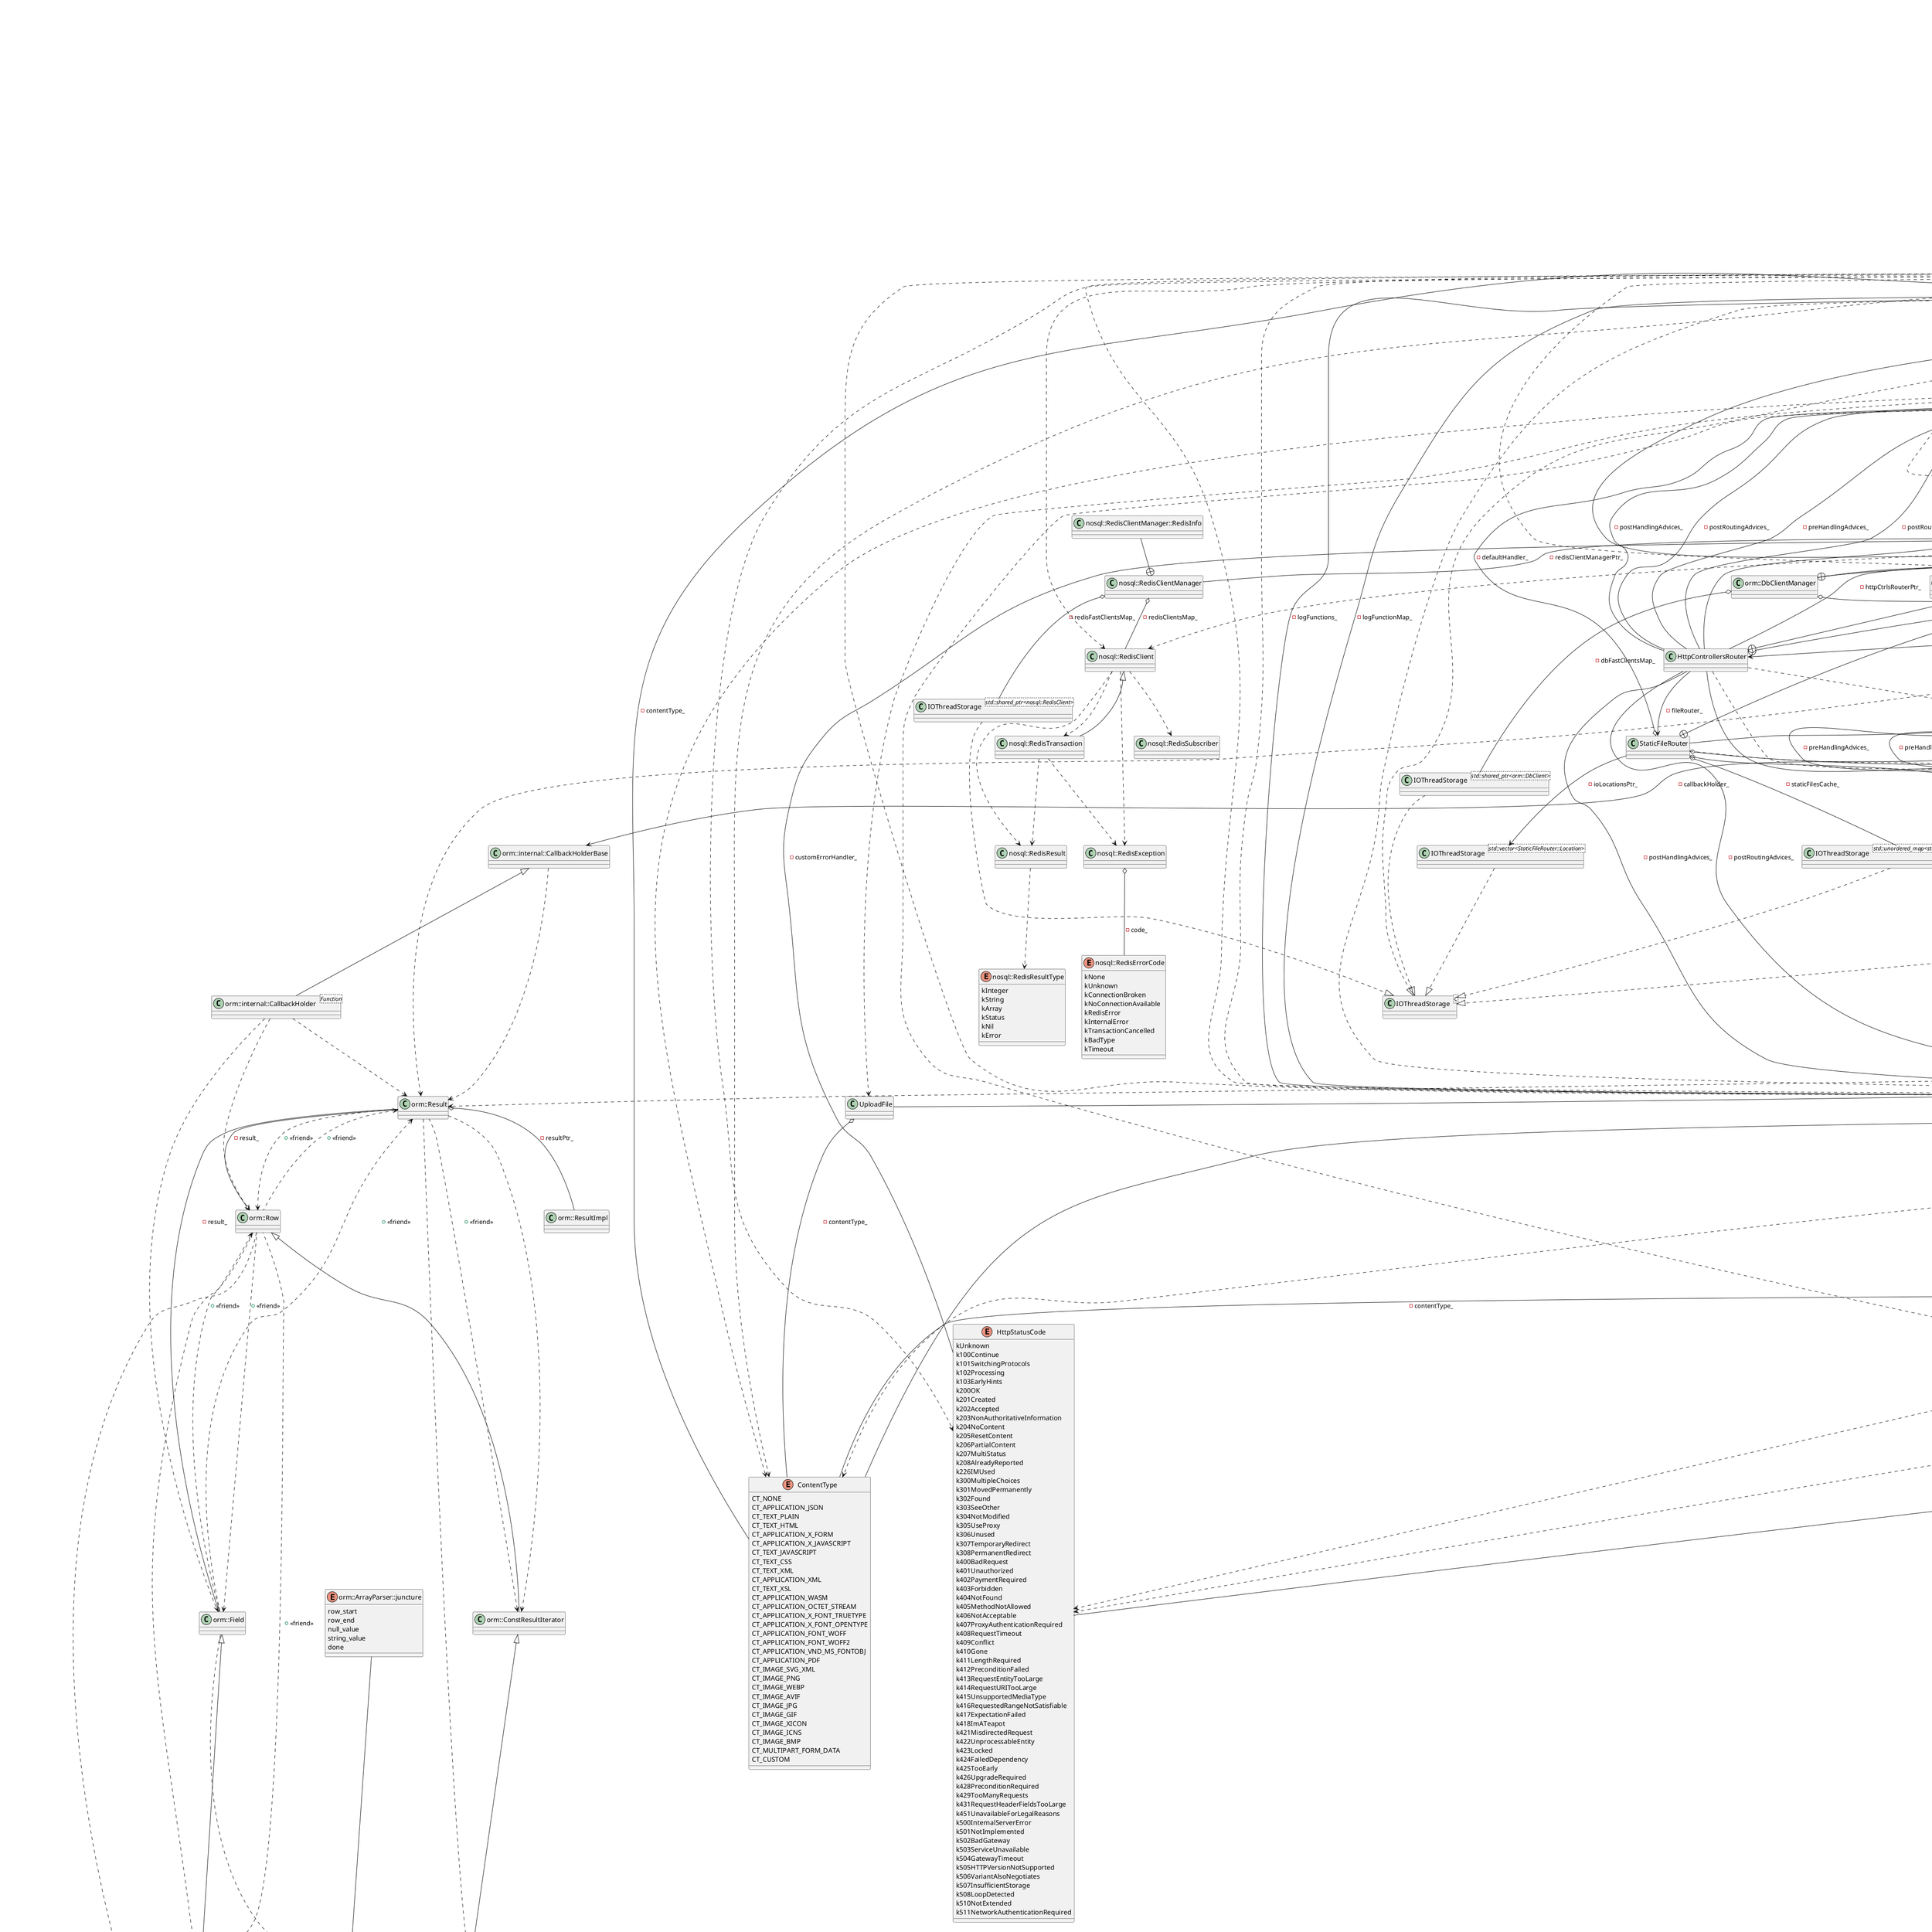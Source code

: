 @startuml
title drogon class hierarchy
class "utils::internal::SafeStringHash" as C_0000202643399852925558
class C_0000202643399852925558 {
__
}
class "utils::Base64CharMap" as C_0000809694871541360801
class C_0000809694871541360801 {
__
}
enum "HttpStatusCode" as C_0002294020846573993468
enum C_0002294020846573993468 {
kUnknown
k100Continue
k101SwitchingProtocols
k102Processing
k103EarlyHints
k200OK
k201Created
k202Accepted
k203NonAuthoritativeInformation
k204NoContent
k205ResetContent
k206PartialContent
k207MultiStatus
k208AlreadyReported
k226IMUsed
k300MultipleChoices
k301MovedPermanently
k302Found
k303SeeOther
k304NotModified
k305UseProxy
k306Unused
k307TemporaryRedirect
k308PermanentRedirect
k400BadRequest
k401Unauthorized
k402PaymentRequired
k403Forbidden
k404NotFound
k405MethodNotAllowed
k406NotAcceptable
k407ProxyAuthenticationRequired
k408RequestTimeout
k409Conflict
k410Gone
k411LengthRequired
k412PreconditionFailed
k413RequestEntityTooLarge
k414RequestURITooLarge
k415UnsupportedMediaType
k416RequestedRangeNotSatisfiable
k417ExpectationFailed
k418ImATeapot
k421MisdirectedRequest
k422UnprocessableEntity
k423Locked
k424FailedDependency
k425TooEarly
k426UpgradeRequired
k428PreconditionRequired
k429TooManyRequests
k431RequestHeaderFieldsTooLarge
k451UnavailableForLegalReasons
k500InternalServerError
k501NotImplemented
k502BadGateway
k503ServiceUnavailable
k504GatewayTimeout
k505HTTPVersionNotSupported
k506VariantAlsoNegotiates
k507InsufficientStorage
k508LoopDetected
k510NotExtended
k511NetworkAuthenticationRequired
}
enum "Version" as C_0000197817700020926822
enum C_0000197817700020926822 {
kUnknown
kHttp10
kHttp11
}
enum "ContentType" as C_0002066557435230642449
enum C_0002066557435230642449 {
CT_NONE
CT_APPLICATION_JSON
CT_TEXT_PLAIN
CT_TEXT_HTML
CT_APPLICATION_X_FORM
CT_APPLICATION_X_JAVASCRIPT
CT_TEXT_JAVASCRIPT
CT_TEXT_CSS
CT_TEXT_XML
CT_APPLICATION_XML
CT_TEXT_XSL
CT_APPLICATION_WASM
CT_APPLICATION_OCTET_STREAM
CT_APPLICATION_X_FONT_TRUETYPE
CT_APPLICATION_X_FONT_OPENTYPE
CT_APPLICATION_FONT_WOFF
CT_APPLICATION_FONT_WOFF2
CT_APPLICATION_VND_MS_FONTOBJ
CT_APPLICATION_PDF
CT_IMAGE_SVG_XML
CT_IMAGE_PNG
CT_IMAGE_WEBP
CT_IMAGE_AVIF
CT_IMAGE_JPG
CT_IMAGE_GIF
CT_IMAGE_XICON
CT_IMAGE_ICNS
CT_IMAGE_BMP
CT_MULTIPART_FORM_DATA
CT_CUSTOM
}
enum "FileType" as C_0000046087860677639494
enum C_0000046087860677639494 {
FT_UNKNOWN
FT_CUSTOM
FT_DOCUMENT
FT_ARCHIVE
FT_AUDIO
FT_MEDIA
FT_IMAGE
}
enum "HttpMethod" as C_0002297089588192879184
enum C_0002297089588192879184 {
Get
Post
Head
Put
Delete
Options
Patch
Invalid
}
enum "ReqResult" as C_0002149760671946388471
enum C_0002149760671946388471 {
Ok
BadResponse
NetworkFailure
BadServerAddress
Timeout
HandshakeError
InvalidCertificate
EncryptionFailure
}
enum "WebSocketMessageType" as C_0001493037087324526865
enum C_0001493037087324526865 {
Text
Binary
Ping
Pong
Close
Unknown
}
class "HttpMessageBody" as C_0001754708542321847598
class C_0001754708542321847598 {
__
}
enum "HttpMessageBody::BodyType" as C_0000605428589634827505
enum C_0000605428589634827505 {
kNone
kString
kStringView
}
class "HttpMessageStringBody" as C_0001277789552022385231
class C_0001277789552022385231 {
__
}
class "HttpMessageStringViewBody" as C_0002060394961817502911
class C_0002060394961817502911 {
__
}
class "DrClassMap" as C_0000226157856975215688
class C_0000226157856975215688 {
__
}
class "Cookie" as C_0000629720874538387081
class C_0000629720874538387081 {
__
}
enum "Cookie::SameSite" as C_0002106053951744410615
enum C_0002106053951744410615 {
kNull
kLax
kStrict
kNone
}
class "HttpViewData" as C_0001371109155471867910
class C_0001371109155471867910 {
__
}
class "HttpResponse" as C_0001901795027020512498
class C_0001901795027020512498 {
__
}
class "HttpResponseImpl" as C_0000381476730916804538
class C_0000381476730916804538 {
__
}
class "CallbackEntry" as C_0000090521162796328593
class C_0000090521162796328593 {
__
}
class "CacheMap<T1,T2>" as C_0001718377259596257071
class C_0001718377259596257071 {
__
}
class "CacheMap::MapValue" as C_0001562390711784535865
class C_0001562390711784535865 {
__
}
class "CacheMap::ControlBlock" as C_0002252073953150628835
class C_0002252073953150628835 {
__
}
class "DrObjectBase" as C_0000948678946378292650
class C_0000948678946378292650 {
__
}
class "DrObject<T>" as C_0000928351319055387329
class C_0000928351319055387329 {
__
}
class "DrObject::DrAllocator" as C_0001402579818599776926
class C_0001402579818599776926 {
__
}
class "Session" as C_0001154883658290103158
class C_0001154883658290103158 {
__
}
class "Attributes" as C_0000856886442257969515
class C_0000856886442257969515 {
__
}
class "UploadFile" as C_0001615461992216996730
class C_0001615461992216996730 {
__
}
class "HttpRequest" as C_0001190870941872623442
class C_0001190870941872623442 {
__
}
class "HttpFilterBase" as C_0001287349830889935744
class C_0001287349830889935744 {
__
}
class "HttpFilter<T,_Bool AutoCreation=true>" as C_0001423317784030907931
class C_0001423317784030907931 {
__
}
class "HttpFile" as C_0001523417402752130926
class C_0001523417402752130926 {
__
}
class "MultiPartParser" as C_0001601606743768578298
class C_0001601606743768578298 {
__
}
class "DrTemplateBase" as C_0000286555068366301766
class C_0000286555068366301766 {
__
}
class "DrTemplate<T>" as C_0000730908334399288167
class C_0000730908334399288167 {
__
}
class "NotFound" as C_0001702311134469454529
class C_0001702311134469454529 {
__
}
enum "PluginStatus" as C_0002179084495633963903
enum C_0002179084495633963903 {
None
Initializing
Initialized
}
class "PluginBase" as C_0001766132705992294525
class C_0001766132705992294525 {
__
}
class "IsPlugin<T>" as C_0000757665531058320208
class C_0000757665531058320208 {
__
}
class "Plugin<T>" as C_0000090245984191403772
class C_0000090245984191403772 {
__
}
class "orm::DrogonDbException" as C_0000490701912571951483
class C_0000490701912571951483 {
__
}
class "orm::Failure" as C_0000456369170220033535
class C_0000456369170220033535 {
__
}
class "orm::BrokenConnection" as C_0001376443961393314631
class C_0001376443961393314631 {
__
}
class "orm::SqlError" as C_0000110094149694428433
class C_0000110094149694428433 {
__
}
class "orm::InDoubtError" as C_0001329812002507284968
class C_0001329812002507284968 {
__
}
class "orm::TransactionRollback" as C_0001914524283162894475
class C_0001914524283162894475 {
__
}
class "orm::SerializationFailure" as C_0001257602633022102086
class C_0001257602633022102086 {
__
}
class "orm::StatementCompletionUnknown" as C_0000994616565579621556
class C_0000994616565579621556 {
__
}
class "orm::DeadlockDetected" as C_0001888794958766654274
class C_0001888794958766654274 {
__
}
class "orm::InternalError" as C_0002261831672566029641
class C_0002261831672566029641 {
__
}
class "orm::TimeoutError" as C_0002302674545447868988
class C_0002302674545447868988 {
__
}
class "orm::UsageError" as C_0000254083566728914352
class C_0000254083566728914352 {
__
}
class "orm::ArgumentError" as C_0000916768331014483169
class C_0000916768331014483169 {
__
}
class "orm::ConversionError" as C_0001845087573322512354
class C_0001845087573322512354 {
__
}
class "orm::RangeError" as C_0001211430318191908949
class C_0001211430318191908949 {
__
}
class "orm::UnexpectedRows" as C_0000875683457816288818
class C_0000875683457816288818 {
__
}
class "orm::FeatureNotSupported" as C_0000303146722636107252
class C_0000303146722636107252 {
__
}
class "orm::DataException" as C_0000450066591467892548
class C_0000450066591467892548 {
__
}
class "orm::IntegrityConstraintViolation" as C_0000183985701049491110
class C_0000183985701049491110 {
__
}
class "orm::RestrictViolation" as C_0001486865965422908195
class C_0001486865965422908195 {
__
}
class "orm::NotNullViolation" as C_0001815296255384798414
class C_0001815296255384798414 {
__
}
class "orm::ForeignKeyViolation" as C_0000507707051843650703
class C_0000507707051843650703 {
__
}
class "orm::UniqueViolation" as C_0002008857915781258230
class C_0002008857915781258230 {
__
}
class "orm::CheckViolation" as C_0001924239052726442346
class C_0001924239052726442346 {
__
}
class "orm::InvalidCursorState" as C_0001566428556455139836
class C_0001566428556455139836 {
__
}
class "orm::InvalidSqlStatementName" as C_0000759062901150113307
class C_0000759062901150113307 {
__
}
class "orm::InvalidCursorName" as C_0001606121618321444316
class C_0001606121618321444316 {
__
}
class "orm::SyntaxError" as C_0000259099048957574831
class C_0000259099048957574831 {
__
}
class "orm::UndefinedColumn" as C_0001273053679516529581
class C_0001273053679516529581 {
__
}
class "orm::UndefinedFunction" as C_0000175001950433608832
class C_0000175001950433608832 {
__
}
class "orm::UndefinedTable" as C_0000506640526327418335
class C_0000506640526327418335 {
__
}
class "orm::InsufficientPrivilege" as C_0000615127120924718627
class C_0000615127120924718627 {
__
}
class "orm::InsufficientResources" as C_0002116496948881352812
class C_0002116496948881352812 {
__
}
class "orm::DiskFull" as C_0001472863203085702367
class C_0001472863203085702367 {
__
}
class "orm::OutOfMemory" as C_0000590086373805922620
class C_0000590086373805922620 {
__
}
class "orm::TooManyConnections" as C_0001565267492265102292
class C_0001565267492265102292 {
__
}
class "orm::ArrayParser" as C_0001031019763544911241
class C_0001031019763544911241 {
__
}
enum "orm::ArrayParser::juncture" as C_0000083418169140719751
enum C_0000083418169140719751 {
row_start
row_end
null_value
string_value
done
}
enum "orm::SqlStatus" as C_0000864614178541128980
enum C_0000864614178541128980 {
Ok
End
}
class "orm::Result" as C_0001879694154331038123
class C_0001879694154331038123 {
__
}
class "orm::Row" as C_0001497249381223800335
class C_0001497249381223800335 {
__
}
class "orm::Field" as C_0000384421613627818213
class C_0000384421613627818213 {
__
}
class "orm::ConstResultIterator" as C_0000759497631999745177
class C_0000759497631999745177 {
__
}
class "orm::ConstReverseResultIterator" as C_0001683013422590829842
class C_0001683013422590829842 {
__
}
class "orm::ConstRowIterator" as C_0001908145275863799607
class C_0001908145275863799607 {
__
}
class "orm::ConstReverseRowIterator" as C_0000154149308819588584
class C_0000154149308819588584 {
__
}
class "orm::DefaultValue" as C_0001242350316431051799
class C_0001242350316431051799 {
__
}
enum "orm::internal::FieldType" as C_0001803163228504873872
enum C_0001803163228504873872 {
MySqlTiny
MySqlShort
MySqlLong
MySqlLongLong
MySqlNull
MySqlString
DrogonDefaultValue
}
class "orm::internal::FunctionTraits<void()>" as C_0000146628460416083994
class C_0000146628460416083994 {
__
}
class "orm::internal::FunctionTraits<Function>" as C_0001957603977180218076
class C_0001957603977180218076 {
__
}
class "orm::internal::FunctionTraits<ReturnType (ClassType::*)(Arguments...)>" as C_0001417883023260479158
class C_0001417883023260479158 {
__
}
class "orm::internal::FunctionTraits<void(orm::Result const&)>" as C_0001112998707627207475
class C_0001112998707627207475 {
__
}
class "orm::internal::FunctionTraits<void(orm::DrogonDbException const&)>" as C_0001947250101248957979
class C_0001947250101248957979 {
__
}
class "orm::internal::FunctionTraits<void(std::__exception_ptr::exception_ptr const&)>" as C_0001930154132834397239
class C_0001930154132834397239 {
__
}
class "orm::internal::FunctionTraits<ReturnType(bool,Arguments...)>" as C_0000862466988325665286
class C_0000862466988325665286 {
__
}
class "orm::internal::FunctionTraits<ReturnType(Arguments...)>" as C_0000806255799853800542
class C_0000806255799853800542 {
__
}
class "orm::internal::VectorTypeTraits<T>" as C_0000786554807114980109
class C_0000786554807114980109 {
__
}
class "orm::internal::VectorTypeTraits<std::vector<std::shared_ptr<T>>>" as C_0001460775332596429924
class C_0001460775332596429924 {
__
}
class "orm::internal::VectorTypeTraits<std::string>" as C_0001028932301327099173
class C_0001028932301327099173 {
__
}
class "orm::internal::CallbackArgTypeTraits<T>" as C_0001591051183953441591
class C_0001591051183953441591 {
__
}
class "orm::internal::CallbackArgTypeTraits<T *>" as C_0000843017854924881578
class C_0000843017854924881578 {
__
}
class "orm::internal::CallbackArgTypeTraits<T &>" as C_0001623635363292769104
class C_0001623635363292769104 {
__
}
class "orm::internal::CallbackArgTypeTraits<T &&>" as C_0000449587150521759061
class C_0000449587150521759061 {
__
}
class "orm::internal::CallbackArgTypeTraits<T const&>" as C_0000278228954094649360
class C_0000278228954094649360 {
__
}
class "orm::internal::CallbackHolderBase" as C_0000811563132313094349
class C_0000811563132313094349 {
__
}
class "orm::internal::CallbackHolder<Function>" as C_0001889359869870982877
class C_0001889359869870982877 {
__
}
class "orm::internal::SqlBinder" as C_0000468897011034681203
class C_0000468897011034681203 {
__
}
class "orm::internal::FunctionTraits<typename>" as C_0000358850982794463344
class C_0000358850982794463344 {
__
}
enum "orm::ClientType" as C_0002190783142543069125
enum C_0002190783142543069125 {
PostgreSQL
Mysql
Sqlite3
}
enum "orm::Sqlite3Type" as C_0001301027004849434510
enum C_0001301027004849434510 {
Sqlite3TypeChar
Sqlite3TypeShort
Sqlite3TypeInt
Sqlite3TypeInt64
Sqlite3TypeDouble
Sqlite3TypeText
Sqlite3TypeBlob
Sqlite3TypeNull
}
enum "orm::Mode" as C_0001225333086930819835
enum C_0001225333086930819835 {
NonBlocking
Blocking
}
class "orm::DbClient" as C_0000471532526581045605
class C_0000471532526581045605 {
__
}
class "orm::Transaction" as C_0000456939794030293158
class C_0000456939794030293158 {
__
}
class "orm::DbClientManager" as C_0001649523481404497031
class C_0001649523481404497031 {
__
}
class "orm::ResultImpl" as C_0001955893625886337927
class C_0001955893625886337927 {
__
}
class "orm::DbClientManager::DbInfo" as C_0001683999535943826556
class C_0001683999535943826556 {
__
}
enum "nosql::RedisResultType" as C_0000236628666458416603
enum C_0000236628666458416603 {
kInteger
kString
kArray
kStatus
kNil
kError
}
class "nosql::RedisResult" as C_0000050005081244291018
class C_0000050005081244291018 {
__
}
enum "nosql::RedisErrorCode" as C_0001312001361169551649
enum C_0001312001361169551649 {
kNone
kUnknown
kConnectionBroken
kNoConnectionAvailable
kRedisError
kInternalError
kTransactionCancelled
kBadType
kTimeout
}
class "nosql::RedisException" as C_0000559300651359055504
class C_0000559300651359055504 {
__
}
class "nosql::RedisSubscriber" as C_0001107547161573581594
class C_0001107547161573581594 {
__
}
class "nosql::RedisClient" as C_0001883779199158262454
class C_0001883779199158262454 {
__
}
class "nosql::RedisTransaction" as C_0000602502027937678388
class C_0000602502027937678388 {
__
}
class "nosql::RedisClientManager" as C_0001774738376105557712
class C_0001774738376105557712 {
__
}
class "nosql::RedisClientManager::RedisInfo" as C_0000611188511917421263
class C_0000611188511917421263 {
__
}
class "HttpAppFramework" as C_0000562806535167206749
class C_0000562806535167206749 {
__
}
class "InitBeforeMainFunction" as C_0000020484508416173121
class C_0000020484508416173121 {
__
}
class "HttpAppFrameworkImpl" as C_0001004757924792929683
class C_0001004757924792929683 {
__
}
class "IOThreadStorage<C>" as C_0002158017326150546890
class C_0002158017326150546890 {
__
}
class "HttpSimpleControllerBase" as C_0000128620413217137181
class C_0000128620413217137181 {
__
}
class "PluginsManager" as C_0000335650429468284846
class C_0000335650429468284846 {
__
}
class "StaticFileRouter" as C_0000353826227210189722
class C_0000353826227210189722 {
__
}
class "HttpFileImpl" as C_0000430861576536820587
class C_0000430861576536820587 {
__
}
class "ListenerManager" as C_0000608763234271505368
class C_0000608763234271505368 {
__
}
class "WebsocketControllersRouter" as C_0000951993459401033861
class C_0000951993459401033861 {
__
}
class "HttpRequestImpl" as C_0001077445029966790851
class C_0001077445029966790851 {
__
}
class "HttpServer" as C_0001484050858330124819
class C_0001484050858330124819 {
__
}
class "WebSocketControllerBase" as C_0001615046545627727628
class C_0001615046545627727628 {
__
}
class "HttpControllersRouter" as C_0001615151661652650598
class C_0001615151661652650598 {
__
}
class "SessionManager" as C_0001631916368591596960
class C_0001631916368591596960 {
__
}
class "HttpRequestParser" as C_0001720364280583232565
class C_0001720364280583232565 {
__
}
class "WebSocketConnectionImpl" as C_0001836657483865143021
class C_0001836657483865143021 {
__
}
class "HttpControllerBase" as C_0001847958496230053998
class C_0001847958496230053998 {
__
}
class "SharedLibManager" as C_0001894840575198633229
class C_0001894840575198633229 {
__
}
class "HttpSimpleControllersRouter" as C_0001970446989037272555
class C_0001970446989037272555 {
__
}
enum "RateLimiterType" as C_0000569988673377409314
enum C_0000569988673377409314 {
kFixedWindow
kSlidingWindow
kTokenBucket
}
class "RateLimiter" as C_0001683570349320951376
class C_0001683570349320951376 {
__
}
class "SafeRateLimiter" as C_0000793312537672635337
class C_0000793312537672635337 {
__
}
class "TokenBucketRateLimiter" as C_0001852668886837659991
class C_0001852668886837659991 {
__
}
class "CacheMap<std::string,char>" as C_0002089220607717350710
class C_0002089220607717350710 {
__
}
class "IOThreadStorage<std::unique_ptr<CacheMap<std::string,char>>>" as C_0001314571613852665946
class C_0001314571613852665946 {
__
}
class "IOThreadStorage<std::unordered_map<std::string,std::shared_ptr<HttpResponse>>>" as C_0002042351670502806168
class C_0002042351670502806168 {
__
}
class "IOThreadStorage<std::vector<StaticFileRouter::Location>>" as C_0001088808863620520423
class C_0001088808863620520423 {
__
}
class "StaticFileRouter::Location" as C_0000956383041522651290
class C_0000956383041522651290 {
__
}
class "CacheFile" as C_0001602196388412231876
class C_0001602196388412231876 {
__
}
enum "StreamDecompressStatus" as C_0000163356329807892547
enum C_0000163356329807892547 {
TooLarge
DecompressError
NotSupported
Ok
}
class "FileRange" as C_0001172907301280190169
class C_0001172907301280190169 {
__
}
enum "FileRangeParseResult" as C_0000148446921052747184
enum C_0000148446921052747184 {
InvalidRange
NotSatisfiable
SinglePart
MultiPart
}
class "HttpClient" as C_0000193386755456182691
class C_0000193386755456182691 {
__
}
class "HttpController<T,_Bool AutoCreation=true>" as C_0000022864597420834899
class C_0000022864597420834899 {
__
}
class "HttpController::methodRegistrator" as C_0001675203611479878587
class C_0001675203611479878587 {
__
}
class "HttpSimpleController<T,_Bool AutoCreation=true>" as C_0000230834042887687668
class C_0000230834042887687668 {
__
}
class "HttpSimpleController::pathRegistrator" as C_0000168773656179042750
class C_0000168773656179042750 {
__
}
class "plugin::SecureSSLRedirector" as C_0000220070499246235988
class C_0000220070499246235988 {
__
}
class "plugin::AccessLogger" as C_0000244520623122674747
class C_0000244520623122674747 {
__
}
class "plugin::RealIpResolver" as C_0000941513324950733499
class C_0000941513324950733499 {
__
}
class "plugin::RealIpResolver::CIDR" as C_0000448641385731278432
class C_0000448641385731278432 {
__
}
class "plugin::Hodor" as C_0001660283423325560228
class C_0001660283423325560228 {
__
}
class "plugin::Hodor::LimitStrategy" as C_0002289629782712496672
class C_0002289629782712496672 {
__
}
class "plugin::SlashRemover" as C_0000910442786123013135
class C_0000910442786123013135 {
__
}
class "plugin::GlobalFilters" as C_0001987479517215170784
class C_0001987479517215170784 {
__
}
class "plugin::PromExporter" as C_0000615328135288032352
class C_0000615328135288032352 {
__
}
class "plugin::Redirector" as C_0001575575599380275136
class C_0001575575599380275136 {
__
}
class "CacheMap<std::string,std::shared_ptr<RateLimiter>>" as C_0001149590644407197090
class C_0001149590644407197090 {
__
}
class "monitoring::Registry" as C_0000398192142757838433
class C_0000398192142757838433 {
__
}
class "monitoring::Sample" as C_0001516213699353068973
class C_0001516213699353068973 {
__
}
class "monitoring::Metric" as C_0000820904353444905013
class C_0000820904353444905013 {
__
}
class "monitoring::SamplesGroup" as C_0000921363766012593927
class C_0000921363766012593927 {
__
}
class "monitoring::CollectorBase" as C_0000000909743067368613
class C_0000000909743067368613 {
__
}
class "monitoring::Collector<T>" as C_0001448912657978363129
class C_0001448912657978363129 {
__
}
class "monitoring::Histogram" as C_0000015061725914525334
class C_0000015061725914525334 {
__
}
class "monitoring::Histogram::TimeBucket" as C_0001490859132276194845
class C_0001490859132276194845 {
__
}
class "monitoring::Counter" as C_0001474846785118134422
class C_0001474846785118134422 {
__
}
class "monitoring::Gauge" as C_0002003668038205532875
class C_0002003668038205532875 {
__
}
class "IntranetIpFilter" as C_0001135131880391382868
class C_0001135131880391382868 {
__
}
class "LocalHostFilter" as C_0001201580713638217777
class C_0001201580713638217777 {
__
}
class "HttpFileUploadRequest" as C_0001858718572891983498
class C_0001858718572891983498 {
__
}
enum "HttpRequestParser::HttpRequestParseStatus" as C_0002109502964953613273
enum C_0002109502964953613273 {
kExpectMethod
kExpectRequestLine
kExpectHeaders
kExpectBody
kExpectChunkLen
kExpectChunkBody
kExpectLastEmptyChunk
kGotAll
}
class "IOThreadStorage<std::shared_ptr<HttpResponse>>" as C_0000711739037540363664
class C_0000711739037540363664 {
__
}
class "HttpControllersRouter::CtrlBinder" as C_0001713808242298244995
class C_0001713808242298244995 {
__
}
class "HttpControllersRouter::HttpControllerRouterItem" as C_0000309843102008602296
class C_0000309843102008602296 {
__
}
class "CacheMap<std::string,std::shared_ptr<Session>>" as C_0000265559757505396166
class C_0000265559757505396166 {
__
}
class "FixedWindowRateLimiter" as C_0001720993327917963721
class C_0001720993327917963721 {
__
}
class "SlidingWindowRateLimiter" as C_0001885782635672739197
class C_0001885782635672739197 {
__
}
enum "CloseCode" as C_0000861956644728290368
enum C_0000861956644728290368 {
kNormalClosure
kEndpointGone
kProtocolError
kInvalidMessage
kNone
kAbnormally
kWrongMessageContent
kViolation
kMessageTooBig
kNeedMoreExtensions
kUnexpectedCondition
kTLSFailed
}
class "WebSocketConnection" as C_0001703545934693630165
class C_0001703545934693630165 {
__
}
class "WebSocketClient" as C_0000082344787903276426
class C_0000082344787903276426 {
__
}
class "WebSocketClientImpl" as C_0001480640962659994258
class C_0001480640962659994258 {
__
}
class "HttpResponseParser" as C_0000280643349295394173
class C_0000280643349295394173 {
__
}
enum "HttpResponseParser::HttpResponseParseStatus" as C_0001507324705318899831
enum C_0001507324705318899831 {
kExpectResponseLine
kExpectHeaders
kExpectBody
kExpectChunkLen
kExpectChunkBody
kExpectLastEmptyChunk
kExpectClose
kGotAll
}
class "WebSocketMessageParser" as C_0001454627024293785596
class C_0001454627024293785596 {
__
}
class "ConfigAdapter" as C_0001248771358067691616
class C_0001248771358067691616 {
__
}
class "ConfigAdapterManager" as C_0001353955529874701856
class C_0001353955529874701856 {
__
}
class "JsonConfigAdapter" as C_0001494869777221246521
class C_0001494869777221246521 {
__
}
class "YamlConfigAdapter" as C_0000919611083123288933
class C_0000919611083123288933 {
__
}
class "WebsocketControllersRouter::CtrlBinder" as C_0000122138011985869741
class C_0000122138011985869741 {
__
}
class "WebsocketControllersRouter::WebSocketControllerRouterItem" as C_0002192270870067768196
class C_0002192270870067768196 {
__
}
class "WebSocketController<T,_Bool AutoCreation=true>" as C_0001306947998463000992
class C_0001306947998463000992 {
__
}
class "WebSocketController::pathRegistrator" as C_0000532018289313791350
class C_0000532018289313791350 {
__
}
class "IOThreadStorage<std::shared_ptr<nosql::RedisClient>>" as C_0002290647563351137987
class C_0002290647563351137987 {
__
}
class "SharedLibManager::DLStat" as C_0000912393489712100848
class C_0000912393489712100848 {
__
}
class "ConfigLoader" as C_0001501409930325618238
class C_0001501409930325618238 {
__
}
class "IOThreadStorage<std::shared_ptr<orm::DbClient>>" as C_0000607020710647024835
class C_0000607020710647024835 {
__
}
class "HttpClientImpl" as C_0000566347777129574936
class C_0000566347777129574936 {
__
}
class "HttpSimpleControllersRouter::CtrlBinder" as C_0002131510168062055055
class C_0002131510168062055055 {
__
}
class "HttpSimpleControllersRouter::SimpleControllerRouterItem" as C_0000869536699651170580
class C_0000869536699651170580 {
__
}
class "ListenerManager::ListenerInfo" as C_0001204645190044863835
class C_0001204645190044863835 {
__
}
class "DrogonFileLocker" as C_0000181996994286112818
class C_0000181996994286112818 {
__
}
class "TaskTimeoutFlag" as C_0001532938012186904630
class C_0001532938012186904630 {
__
}
C_0000605428589634827505 --+ C_0001754708542321847598
C_0001754708542321847598 <|-- C_0001277789552022385231
C_0001754708542321847598 <|-- C_0002060394961817502911
C_0000226157856975215688 ..> C_0000948678946378292650
C_0002106053951744410615 --+ C_0000629720874538387081
C_0001901795027020512498 ..> C_0002294020846573993468
C_0001901795027020512498 ..> C_0000197817700020926822
C_0001901795027020512498 ..> C_0002066557435230642449
C_0001901795027020512498 ..> C_0000202643399852925558
C_0001901795027020512498 ..> C_0000629720874538387081
C_0001901795027020512498 ..> C_0001371109155471867910
C_0000381476730916804538 o-- C_0000202643399852925558 : -headers_
C_0000381476730916804538 o-- C_0000629720874538387081 : -cookies_
C_0000381476730916804538 o-- C_0002294020846573993468 : -statusCode_
C_0000381476730916804538 o-- C_0000197817700020926822 : -version_
C_0000381476730916804538 --> C_0001754708542321847598 : -bodyPtr_
C_0000381476730916804538 o-- C_0002066557435230642449 : -contentType_
C_0000381476730916804538 <.. C_0000280643349295394173 : +<<friend>>
C_0001901795027020512498 <|-- C_0000381476730916804538
C_0001718377259596257071 o-- C_0000090521162796328593 : -wheels_
C_0001562390711784535865 --+ C_0001718377259596257071
C_0001562390711784535865 o-- C_0000090521162796328593 : +weakEntryPtr_
C_0002252073953150628835 --+ C_0001718377259596257071
C_0000948678946378292650 <|-- C_0000928351319055387329
C_0001402579818599776926 --+ C_0000928351319055387329
C_0001154883658290103158 <.. C_0001004757924792929683 : +<<friend>>
C_0001154883658290103158 <.. C_0001631916368591596960 : +<<friend>>
C_0001615461992216996730 o-- C_0002066557435230642449 : -contentType_
C_0001190870941872623442 ..> C_0002297089588192879184
C_0001190870941872623442 ..> C_0000202643399852925558
C_0001190870941872623442 ..> C_0000197817700020926822
C_0001190870941872623442 ..> C_0001154883658290103158
C_0001190870941872623442 ..> C_0000856886442257969515
C_0001190870941872623442 ..> C_0002066557435230642449
C_0001190870941872623442 ..> C_0001615461992216996730
C_0001287349830889935744 ..> C_0001190870941872623442
C_0001287349830889935744 ..> C_0001901795027020512498
C_0000948678946378292650 <|-- C_0001287349830889935744
C_0000928351319055387329 <|-- C_0001423317784030907931
C_0001287349830889935744 <|-- C_0001423317784030907931
C_0001523417402752130926 ..> C_0000046087860677639494
C_0001523417402752130926 ..> C_0002066557435230642449
C_0001523417402752130926 --> C_0000430861576536820587 : -implPtr_
C_0001601606743768578298 o-- C_0001523417402752130926 : #files_
C_0001601606743768578298 o-- C_0001190870941872623442 : #requestPtr_
C_0000286555068366301766 ..> C_0001371109155471867910
C_0000948678946378292650 <|-- C_0000286555068366301766
C_0000928351319055387329 <|-- C_0000730908334399288167
C_0000286555068366301766 <|-- C_0000730908334399288167
C_0001702311134469454529 ..> C_0001371109155471867910
C_0001766132705992294525 o-- C_0002179084495633963903 : -status_
C_0001766132705992294525 --> C_0001766132705992294525 : -dependencies_
C_0001766132705992294525 --> C_0001766132705992294525 : -initializedCallback_
C_0001766132705992294525 <.. C_0000335650429468284846 : +<<friend>>
C_0000948678946378292650 <|-- C_0001766132705992294525
C_0000757665531058320208 ..> C_0001766132705992294525
C_0001766132705992294525 <|-- C_0000090245984191403772
C_0000928351319055387329 <|-- C_0000090245984191403772
C_0000490701912571951483 <|-- C_0000456369170220033535
C_0000456369170220033535 <|-- C_0001376443961393314631
C_0000456369170220033535 <|-- C_0000110094149694428433
C_0000456369170220033535 <|-- C_0001329812002507284968
C_0000456369170220033535 <|-- C_0001914524283162894475
C_0001914524283162894475 <|-- C_0001257602633022102086
C_0001914524283162894475 <|-- C_0000994616565579621556
C_0001914524283162894475 <|-- C_0001888794958766654274
C_0000490701912571951483 <|-- C_0002261831672566029641
C_0000490701912571951483 <|-- C_0002302674545447868988
C_0000490701912571951483 <|-- C_0000254083566728914352
C_0000490701912571951483 <|-- C_0000916768331014483169
C_0000490701912571951483 <|-- C_0001845087573322512354
C_0000490701912571951483 <|-- C_0001211430318191908949
C_0001211430318191908949 <|-- C_0000875683457816288818
C_0000110094149694428433 <|-- C_0000303146722636107252
C_0000110094149694428433 <|-- C_0000450066591467892548
C_0000110094149694428433 <|-- C_0000183985701049491110
C_0000183985701049491110 <|-- C_0001486865965422908195
C_0000183985701049491110 <|-- C_0001815296255384798414
C_0000183985701049491110 <|-- C_0000507707051843650703
C_0000183985701049491110 <|-- C_0002008857915781258230
C_0000183985701049491110 <|-- C_0001924239052726442346
C_0000110094149694428433 <|-- C_0001566428556455139836
C_0000110094149694428433 <|-- C_0000759062901150113307
C_0000110094149694428433 <|-- C_0001606121618321444316
C_0000110094149694428433 <|-- C_0000259099048957574831
C_0000259099048957574831 <|-- C_0001273053679516529581
C_0000259099048957574831 <|-- C_0000175001950433608832
C_0000259099048957574831 <|-- C_0000506640526327418335
C_0000110094149694428433 <|-- C_0000615127120924718627
C_0000110094149694428433 <|-- C_0002116496948881352812
C_0002116496948881352812 <|-- C_0001472863203085702367
C_0002116496948881352812 <|-- C_0000590086373805922620
C_0001376443961393314631 <|-- C_0001565267492265102292
C_0000083418169140719751 --+ C_0001031019763544911241
C_0001879694154331038123 ..> C_0000759497631999745177
C_0001879694154331038123 ..> C_0001683013422590829842
C_0001879694154331038123 o-- C_0001955893625886337927 : -resultPtr_
C_0001879694154331038123 <.. C_0001497249381223800335 : +<<friend>>
C_0001879694154331038123 <.. C_0000384421613627818213 : +<<friend>>
C_0001497249381223800335 ..> C_0001908145275863799607
C_0001497249381223800335 ..> C_0000154149308819588584
C_0001497249381223800335 o-- C_0001879694154331038123 : -result_
C_0001497249381223800335 <.. C_0001879694154331038123 : +<<friend>>
C_0001497249381223800335 <.. C_0000384421613627818213 : +<<friend>>
C_0000384421613627818213 ..> C_0001031019763544911241
C_0000384421613627818213 o-- C_0001879694154331038123 : -result_
C_0000384421613627818213 <.. C_0001497249381223800335 : +<<friend>>
C_0000759497631999745177 <.. C_0001879694154331038123 : +<<friend>>
C_0001497249381223800335 <|-- C_0000759497631999745177
C_0000759497631999745177 <|-- C_0001683013422590829842
C_0001908145275863799607 <.. C_0001497249381223800335 : +<<friend>>
C_0000384421613627818213 <|-- C_0001908145275863799607
C_0001908145275863799607 <|-- C_0000154149308819588584
C_0000146628460416083994 ..|> C_0000358850982794463344
C_0001417883023260479158 ..|> C_0001957603977180218076
C_0000806255799853800542 <|-- C_0001417883023260479158
C_0001112998707627207475 ..> C_0001879694154331038123
C_0001112998707627207475 ..|> C_0001957603977180218076
C_0001947250101248957979 ..> C_0000490701912571951483
C_0001947250101248957979 ..|> C_0001957603977180218076
C_0001930154132834397239 ..|> C_0001957603977180218076
C_0000862466988325665286 ..|> C_0001957603977180218076
C_0000806255799853800542 <|-- C_0000862466988325665286
C_0000806255799853800542 ..|> C_0001957603977180218076
C_0001460775332596429924 ..|> C_0000786554807114980109
C_0001028932301327099173 ..|> C_0000786554807114980109
C_0000843017854924881578 ..|> C_0001591051183953441591
C_0001623635363292769104 ..|> C_0001591051183953441591
C_0000449587150521759061 ..|> C_0001591051183953441591
C_0000278228954094649360 ..|> C_0001591051183953441591
C_0000811563132313094349 ..> C_0001879694154331038123
C_0001889359869870982877 ..> C_0001879694154331038123
C_0001889359869870982877 ..> C_0001497249381223800335
C_0001889359869870982877 ..> C_0000384421613627818213
C_0000811563132313094349 <|-- C_0001889359869870982877
C_0000468897011034681203 ..> C_0001242350316431051799
C_0000468897011034681203 --> C_0000471532526581045605 : -client_
C_0000468897011034681203 o-- C_0001225333086930819835 : -mode_
C_0000468897011034681203 --> C_0000811563132313094349 : -callbackHolder_
C_0000468897011034681203 --> C_0000490701912571951483 : -exceptionCallback_
C_0000468897011034681203 o-- C_0002190783142543069125 : -type_
C_0000471532526581045605 ..> C_0000456939794030293158
C_0000471532526581045605 ..> C_0001879694154331038123
C_0000471532526581045605 o-- C_0002190783142543069125 : #type_
C_0000471532526581045605 <.. C_0000468897011034681203 : +<<friend>>
C_0000471532526581045605 <|-- C_0000456939794030293158
C_0001649523481404497031 o-- C_0000471532526581045605 : -dbClientsMap_
C_0001649523481404497031 o-- C_0000607020710647024835 : -dbFastClientsMap_
C_0001683999535943826556 --+ C_0001649523481404497031
C_0001683999535943826556 o-- C_0002190783142543069125 : +dbType_
C_0000050005081244291018 ..> C_0000236628666458416603
C_0000559300651359055504 o-- C_0001312001361169551649 : -code_
C_0001883779199158262454 ..> C_0000050005081244291018
C_0001883779199158262454 ..> C_0000559300651359055504
C_0001883779199158262454 ..> C_0001107547161573581594
C_0001883779199158262454 ..> C_0000602502027937678388
C_0000602502027937678388 ..> C_0000050005081244291018
C_0000602502027937678388 ..> C_0000559300651359055504
C_0001883779199158262454 <|-- C_0000602502027937678388
C_0001774738376105557712 o-- C_0001883779199158262454 : -redisClientsMap_
C_0001774738376105557712 o-- C_0002290647563351137987 : -redisFastClientsMap_
C_0000611188511917421263 --+ C_0001774738376105557712
C_0000562806535167206749 ..> C_0001901795027020512498
C_0000562806535167206749 ..> C_0002294020846573993468
C_0000562806535167206749 ..> C_0001766132705992294525
C_0000562806535167206749 ..> C_0001190870941872623442
C_0000562806535167206749 ..> C_0002297089588192879184
C_0000562806535167206749 ..> C_0000471532526581045605
C_0000562806535167206749 ..> C_0001883779199158262454
C_0001004757924792929683 ..> C_0001766132705992294525
C_0001004757924792929683 ..> C_0001077445029966790851
C_0001004757924792929683 ..> C_0002297089588192879184
C_0001004757924792929683 ..> C_0000471532526581045605
C_0001004757924792929683 ..> C_0001883779199158262454
C_0001004757924792929683 ..> C_0001836657483865143021
C_0001004757924792929683 o-- C_0000353826227210189722 : -staticFileRouterPtr_
C_0001004757924792929683 o-- C_0001615151661652650598 : -httpCtrlsRouterPtr_
C_0001004757924792929683 o-- C_0001970446989037272555 : -httpSimpleCtrlsRouterPtr_
C_0001004757924792929683 o-- C_0000951993459401033861 : -websockCtrlsRouterPtr_
C_0001004757924792929683 o-- C_0000608763234271505368 : -listenerManagerPtr_
C_0001004757924792929683 o-- C_0000335650429468284846 : -pluginsManagerPtr_
C_0001004757924792929683 o-- C_0001649523481404497031 : -dbClientManagerPtr_
C_0001004757924792929683 o-- C_0001774738376105557712 : -redisClientManagerPtr_
C_0001004757924792929683 o-- C_0001894840575198633229 : -sharedLibManagerPtr_
C_0001004757924792929683 o-- C_0001631916368591596960 : -sessionManagerPtr_
C_0001004757924792929683 o-- C_0001901795027020512498 : -custom404_
C_0001004757924792929683 o-- C_0001901795027020512498 : -customErrorHandler_
C_0001004757924792929683 o-- C_0002294020846573993468 : -customErrorHandler_
C_0001004757924792929683 o-- C_0001901795027020512498 : -responseCreationAdvices_
C_0001004757924792929683 o-- C_0001901795027020512498 : -syncAdvices_
C_0001004757924792929683 o-- C_0001190870941872623442 : -syncAdvices_
C_0001004757924792929683 o-- C_0001190870941872623442 : -preRoutingAdvices_
C_0001004757924792929683 o-- C_0001901795027020512498 : -preRoutingAdvices_
C_0001004757924792929683 --> C_0001190870941872623442 : -preRoutingAdvices_
C_0001004757924792929683 --> C_0001901795027020512498 : -preRoutingAdvices_
C_0001004757924792929683 o-- C_0001190870941872623442 : -postRoutingAdvices_
C_0001004757924792929683 o-- C_0001901795027020512498 : -postRoutingAdvices_
C_0001004757924792929683 --> C_0001190870941872623442 : -postRoutingAdvices_
C_0001004757924792929683 --> C_0001901795027020512498 : -postRoutingAdvices_
C_0001004757924792929683 o-- C_0001190870941872623442 : -preHandlingAdvices_
C_0001004757924792929683 o-- C_0001901795027020512498 : -preHandlingAdvices_
C_0001004757924792929683 --> C_0001190870941872623442 : -preHandlingAdvices_
C_0001004757924792929683 --> C_0001901795027020512498 : -preHandlingAdvices_
C_0001004757924792929683 o-- C_0001190870941872623442 : -postHandlingAdvices_
C_0001004757924792929683 o-- C_0001901795027020512498 : -postHandlingAdvices_
C_0001004757924792929683 o-- C_0001190870941872623442 : -preSendingAdvices_
C_0001004757924792929683 o-- C_0001901795027020512498 : -preSendingAdvices_
C_0001004757924792929683 o-- C_0001190870941872623442 : -preRoutingObservers_
C_0001004757924792929683 o-- C_0001190870941872623442 : -postRoutingObservers_
C_0001004757924792929683 o-- C_0001190870941872623442 : -preHandlingObservers_
C_0001004757924792929683 o-- C_0001190870941872623442 : -exceptionHandler_
C_0001004757924792929683 o-- C_0001901795027020512498 : -exceptionHandler_
C_0001004757924792929683 --> C_0000020484508416173121 : -initFirst_
C_0000562806535167206749 <|-- C_0001004757924792929683
C_0000128620413217137181 ..> C_0001190870941872623442
C_0000128620413217137181 ..> C_0001901795027020512498
C_0000948678946378292650 <|-- C_0000128620413217137181
C_0000335650429468284846 o-- C_0001766132705992294525 : -pluginsMap_
C_0000335650429468284846 --> C_0001766132705992294525 : -initializedPlugins_
C_0000353826227210189722 ..> C_0001077445029966790851
C_0000353826227210189722 o-- C_0001314571613852665946 : -staticFilesCacheMap_
C_0000353826227210189722 o-- C_0002042351670502806168 : -staticFilesCache_
C_0000353826227210189722 o-- C_0001190870941872623442 : -defaultHandler_
C_0000353826227210189722 o-- C_0001901795027020512498 : -defaultHandler_
C_0000353826227210189722 --> C_0001088808863620520423 : -ioLocationsPtr_
C_0000430861576536820587 ..> C_0000046087860677639494
C_0000430861576536820587 o-- C_0001190870941872623442 : -requestPtr_
C_0000430861576536820587 o-- C_0002066557435230642449 : -contentType_
C_0000608763234271505368 ..> C_0001077445029966790851
C_0000608763234271505368 ..> C_0001901795027020512498
C_0000608763234271505368 ..> C_0001836657483865143021
C_0000608763234271505368 ..> C_0001190870941872623442
C_0000608763234271505368 o-- C_0001484050858330124819 : -servers_
C_0000951993459401033861 ..> C_0001077445029966790851
C_0000951993459401033861 ..> C_0001836657483865143021
C_0000951993459401033861 ..> C_0002297089588192879184
C_0000951993459401033861 --> C_0001190870941872623442 : -postRoutingAdvices_
C_0000951993459401033861 --> C_0001901795027020512498 : -postRoutingAdvices_
C_0000951993459401033861 --> C_0001190870941872623442 : -postRoutingObservers_
C_0000951993459401033861 --> C_0001190870941872623442 : -preHandlingAdvices_
C_0000951993459401033861 --> C_0001901795027020512498 : -preHandlingAdvices_
C_0000951993459401033861 --> C_0001190870941872623442 : -preHandlingObservers_
C_0000951993459401033861 --> C_0001190870941872623442 : -postHandlingAdvices_
C_0000951993459401033861 --> C_0001901795027020512498 : -postHandlingAdvices_
C_0001077445029966790851 ..> C_0000163356329807892547
C_0001077445029966790851 o-- C_0002297089588192879184 : -method_
C_0001077445029966790851 o-- C_0002297089588192879184 : -previousMethod_
C_0001077445029966790851 o-- C_0000197817700020926822 : -version_
C_0001077445029966790851 o-- C_0000202643399852925558 : -headers_
C_0001077445029966790851 o-- C_0000202643399852925558 : -cookies_
C_0001077445029966790851 o-- C_0000202643399852925558 : -parameters_
C_0001077445029966790851 o-- C_0001154883658290103158 : -sessionPtr_
C_0001077445029966790851 o-- C_0000856886442257969515 : -attributesPtr_
C_0001077445029966790851 o-- C_0001602196388412231876 : -cacheFilePtr_
C_0001077445029966790851 o-- C_0002066557435230642449 : #contentType_
C_0001077445029966790851 <.. C_0001190870941872623442 : +<<friend>>
C_0001077445029966790851 <.. C_0001720364280583232565 : +<<friend>>
C_0001190870941872623442 <|-- C_0001077445029966790851
C_0001484050858330124819 ..> C_0001720364280583232565
C_0001484050858330124819 o-- C_0001077445029966790851 : -httpAsyncCallback_
C_0001484050858330124819 o-- C_0001901795027020512498 : -httpAsyncCallback_
C_0001484050858330124819 o-- C_0001077445029966790851 : -newWebsocketCallback_
C_0001484050858330124819 o-- C_0001901795027020512498 : -newWebsocketCallback_
C_0001484050858330124819 o-- C_0001836657483865143021 : -newWebsocketCallback_
C_0001484050858330124819 --> C_0001901795027020512498 : -syncAdvices_
C_0001484050858330124819 --> C_0001190870941872623442 : -syncAdvices_
C_0001484050858330124819 --> C_0001190870941872623442 : -preSendingAdvices_
C_0001484050858330124819 --> C_0001901795027020512498 : -preSendingAdvices_
C_0001615046545627727628 ..> C_0001703545934693630165
C_0001615046545627727628 ..> C_0001493037087324526865
C_0001615046545627727628 ..> C_0001190870941872623442
C_0000948678946378292650 <|-- C_0001615046545627727628
C_0001615151661652650598 ..> C_0002297089588192879184
C_0001615151661652650598 ..> C_0001077445029966790851
C_0001615151661652650598 --> C_0000353826227210189722 : -fileRouter_
C_0001615151661652650598 --> C_0001190870941872623442 : -postRoutingAdvices_
C_0001615151661652650598 --> C_0001901795027020512498 : -postRoutingAdvices_
C_0001615151661652650598 --> C_0001190870941872623442 : -preHandlingAdvices_
C_0001615151661652650598 --> C_0001901795027020512498 : -preHandlingAdvices_
C_0001615151661652650598 --> C_0001190870941872623442 : -postRoutingObservers_
C_0001615151661652650598 --> C_0001190870941872623442 : -preHandlingObservers_
C_0001615151661652650598 --> C_0001190870941872623442 : -postHandlingAdvices_
C_0001615151661652650598 --> C_0001901795027020512498 : -postHandlingAdvices_
C_0001631916368591596960 ..> C_0001154883658290103158
C_0001631916368591596960 o-- C_0000265559757505396166 : -sessionMapPtr_
C_0001720364280583232565 ..> C_0002294020846573993468
C_0001720364280583232565 o-- C_0001077445029966790851 : -request_
C_0001720364280583232565 o-- C_0001836657483865143021 : -websockConnPtr_
C_0001720364280583232565 o-- C_0001190870941872623442 : -requestPipelining_
C_0001720364280583232565 o-- C_0001901795027020512498 : -requestPipelining_
C_0001720364280583232565 o-- C_0001901795027020512498 : -responseBuffer_
C_0001720364280583232565 o-- C_0001077445029966790851 : -requestBuffer_
C_0001720364280583232565 o-- C_0001077445029966790851 : -requestsPool_
C_0001836657483865143021 ..> C_0000861956644728290368
C_0001836657483865143021 o-- C_0001454627024293785596 : -parser_
C_0001836657483865143021 o-- C_0001836657483865143021 : -messageCallback_
C_0001836657483865143021 --> C_0001836657483865143021 : -messageCallback_
C_0001836657483865143021 --> C_0001493037087324526865 : -messageCallback_
C_0001836657483865143021 o-- C_0001836657483865143021 : -closeCallback_
C_0001703545934693630165 <|-- C_0001836657483865143021
C_0001970446989037272555 ..> C_0001077445029966790851
C_0001970446989037272555 ..> C_0002297089588192879184
C_0001970446989037272555 --> C_0001615151661652650598 : -httpCtrlsRouter_
C_0001970446989037272555 --> C_0001190870941872623442 : -postRoutingAdvices_
C_0001970446989037272555 --> C_0001901795027020512498 : -postRoutingAdvices_
C_0001970446989037272555 --> C_0001190870941872623442 : -preHandlingAdvices_
C_0001970446989037272555 --> C_0001901795027020512498 : -preHandlingAdvices_
C_0001970446989037272555 --> C_0001190870941872623442 : -postRoutingObservers_
C_0001970446989037272555 --> C_0001190870941872623442 : -preHandlingObservers_
C_0001970446989037272555 --> C_0001190870941872623442 : -postHandlingAdvices_
C_0001970446989037272555 --> C_0001901795027020512498 : -postHandlingAdvices_
C_0001683570349320951376 ..> C_0000569988673377409314
C_0000793312537672635337 o-- C_0001683570349320951376 : -limiter_
C_0001683570349320951376 <|-- C_0000793312537672635337
C_0001683570349320951376 <|-- C_0001852668886837659991
C_0002089220607717350710 ..|> C_0001718377259596257071
C_0001314571613852665946 ..> C_0002089220607717350710
C_0001314571613852665946 ..|> C_0002158017326150546890
C_0002042351670502806168 ..|> C_0002158017326150546890
C_0001088808863620520423 ..|> C_0002158017326150546890
C_0000956383041522651290 --+ C_0000353826227210189722
C_0000956383041522651290 o-- C_0001287349830889935744 : +filters_
C_0000193386755456182691 ..> C_0001190870941872623442
C_0000193386755456182691 ..> C_0002149760671946388471
C_0000193386755456182691 ..> C_0001901795027020512498
C_0000193386755456182691 ..> C_0000629720874538387081
C_0000928351319055387329 <|-- C_0000022864597420834899
C_0001847958496230053998 <|-- C_0000022864597420834899
C_0001675203611479878587 --+ C_0000022864597420834899
C_0000928351319055387329 <|-- C_0000230834042887687668
C_0000128620413217137181 <|-- C_0000230834042887687668
C_0000168773656179042750 --+ C_0000230834042887687668
C_0000220070499246235988 ..> C_0001190870941872623442
C_0000244520623122674747 o-- C_0001190870941872623442 : -logFunctions_
C_0000244520623122674747 o-- C_0001901795027020512498 : -logFunctions_
C_0000244520623122674747 o-- C_0001190870941872623442 : -logFunctionMap_
C_0000244520623122674747 o-- C_0001901795027020512498 : -logFunctionMap_
C_0000941513324950733499 ..> C_0001190870941872623442
C_0000448641385731278432 --+ C_0000941513324950733499
C_0001660283423325560228 o-- C_0000569988673377409314 : -algorithm_
C_0001660283423325560228 o-- C_0001190870941872623442 : -userIdGetter_
C_0001660283423325560228 o-- C_0001901795027020512498 : -rejectResponseFactory_
C_0001660283423325560228 o-- C_0001190870941872623442 : -rejectResponseFactory_
C_0001660283423325560228 o-- C_0001901795027020512498 : -rejectResponse_
C_0002289629782712496672 --+ C_0001660283423325560228
C_0002289629782712496672 o-- C_0001683570349320951376 : +globalLimiterPtr
C_0002289629782712496672 o-- C_0001149590644407197090 : +ipLimiterMapPtr
C_0002289629782712496672 o-- C_0001149590644407197090 : +userLimiterMapPtr
C_0001987479517215170784 o-- C_0001287349830889935744 : -filters_
C_0000615328135288032352 o-- C_0000000909743067368613 : -collectors_
C_0000398192142757838433 <|-- C_0000615328135288032352
C_0001575575599380275136 o-- C_0001190870941872623442 : -handlers_
C_0001575575599380275136 --> C_0001190870941872623442 : -handlers_
C_0001575575599380275136 o-- C_0001190870941872623442 : -pathRewriteHandlers_
C_0001575575599380275136 o-- C_0001190870941872623442 : -forwardHandlers_
C_0001149590644407197090 ..|> C_0001718377259596257071
C_0000398192142757838433 ..> C_0000000909743067368613
C_0000820904353444905013 ..> C_0001516213699353068973
C_0000921363766012593927 --> C_0000820904353444905013 : +metric
C_0000921363766012593927 o-- C_0001516213699353068973 : +samples
C_0000000909743067368613 ..> C_0000921363766012593927
C_0001448912657978363129 ..> C_0000921363766012593927
C_0001448912657978363129 ..> C_0000398192142757838433
C_0000000909743067368613 <|-- C_0001448912657978363129
C_0000015061725914525334 ..> C_0001516213699353068973
C_0000820904353444905013 <|-- C_0000015061725914525334
C_0001490859132276194845 --+ C_0000015061725914525334
C_0001474846785118134422 ..> C_0001516213699353068973
C_0000820904353444905013 <|-- C_0001474846785118134422
C_0002003668038205532875 ..> C_0001516213699353068973
C_0000820904353444905013 <|-- C_0002003668038205532875
C_0001135131880391382868 ..> C_0001190870941872623442
C_0001135131880391382868 ..> C_0001901795027020512498
C_0001201580713638217777 ..> C_0001190870941872623442
C_0001201580713638217777 ..> C_0001901795027020512498
C_0001858718572891983498 o-- C_0001615461992216996730 : -files_
C_0001077445029966790851 <|-- C_0001858718572891983498
C_0002109502964953613273 --+ C_0001720364280583232565
C_0000711739037540363664 ..|> C_0002158017326150546890
C_0001713808242298244995 --+ C_0001615151661652650598
C_0001713808242298244995 o-- C_0001287349830889935744 : +filters_
C_0001713808242298244995 o-- C_0000711739037540363664 : +responseCache_
C_0000309843102008602296 --+ C_0001615151661652650598
C_0000265559757505396166 ..|> C_0001718377259596257071
C_0001683570349320951376 <|-- C_0001720993327917963721
C_0001683570349320951376 <|-- C_0001885782635672739197
C_0001703545934693630165 ..> C_0001493037087324526865
C_0001703545934693630165 ..> C_0000861956644728290368
C_0000082344787903276426 ..> C_0001703545934693630165
C_0000082344787903276426 ..> C_0001493037087324526865
C_0000082344787903276426 ..> C_0001190870941872623442
C_0000082344787903276426 ..> C_0002149760671946388471
C_0000082344787903276426 ..> C_0001901795027020512498
C_0001480640962659994258 ..> C_0001703545934693630165
C_0001480640962659994258 o-- C_0001190870941872623442 : -upgradeRequest_
C_0001480640962659994258 o-- C_0000082344787903276426 : -messageCallback_
C_0001480640962659994258 --> C_0000082344787903276426 : -messageCallback_
C_0001480640962659994258 --> C_0001493037087324526865 : -messageCallback_
C_0001480640962659994258 o-- C_0000082344787903276426 : -connectionClosedCallback_
C_0001480640962659994258 o-- C_0002149760671946388471 : -requestCallback_
C_0001480640962659994258 o-- C_0001901795027020512498 : -requestCallback_
C_0001480640962659994258 o-- C_0000082344787903276426 : -requestCallback_
C_0001480640962659994258 o-- C_0001836657483865143021 : -websockConnPtr_
C_0000082344787903276426 <|-- C_0001480640962659994258
C_0000280643349295394173 o-- C_0000381476730916804538 : -responsePtr_
C_0001507324705318899831 --+ C_0000280643349295394173
C_0001454627024293785596 o-- C_0001493037087324526865 : -type_
C_0001353955529874701856 o-- C_0001248771358067691616 : -adapters_
C_0001248771358067691616 <|-- C_0001494869777221246521
C_0001248771358067691616 <|-- C_0000919611083123288933
C_0000122138011985869741 --+ C_0000951993459401033861
C_0000122138011985869741 --> C_0001615046545627727628 : +controller_
C_0000122138011985869741 o-- C_0001287349830889935744 : +filters_
C_0002192270870067768196 --+ C_0000951993459401033861
C_0000928351319055387329 <|-- C_0001306947998463000992
C_0001615046545627727628 <|-- C_0001306947998463000992
C_0000532018289313791350 --+ C_0001306947998463000992
C_0002290647563351137987 ..|> C_0002158017326150546890
C_0000912393489712100848 --+ C_0001894840575198633229
C_0000607020710647024835 ..|> C_0002158017326150546890
C_0000566347777129574936 ..> C_0000381476730916804538
C_0000566347777129574936 o-- C_0001190870941872623442 : -pipeliningCallbacks_
C_0000566347777129574936 o-- C_0002149760671946388471 : -pipeliningCallbacks_
C_0000566347777129574936 o-- C_0001901795027020512498 : -pipeliningCallbacks_
C_0000566347777129574936 o-- C_0001190870941872623442 : -requestsBuffer_
C_0000566347777129574936 o-- C_0002149760671946388471 : -requestsBuffer_
C_0000566347777129574936 o-- C_0001901795027020512498 : -requestsBuffer_
C_0000566347777129574936 o-- C_0000629720874538387081 : -validCookies_
C_0000193386755456182691 <|-- C_0000566347777129574936
C_0002131510168062055055 --+ C_0001970446989037272555
C_0002131510168062055055 --> C_0000128620413217137181 : +controller_
C_0002131510168062055055 o-- C_0001287349830889935744 : +filters_
C_0002131510168062055055 o-- C_0000711739037540363664 : +responseCache_
C_0000869536699651170580 --+ C_0001970446989037272555
C_0001204645190044863835 --+ C_0000608763234271505368

'Generated with clang-uml, version 0.4.0-9-gc398c6f
'LLVM version Ubuntu clang version 15.0.7
@enduml
